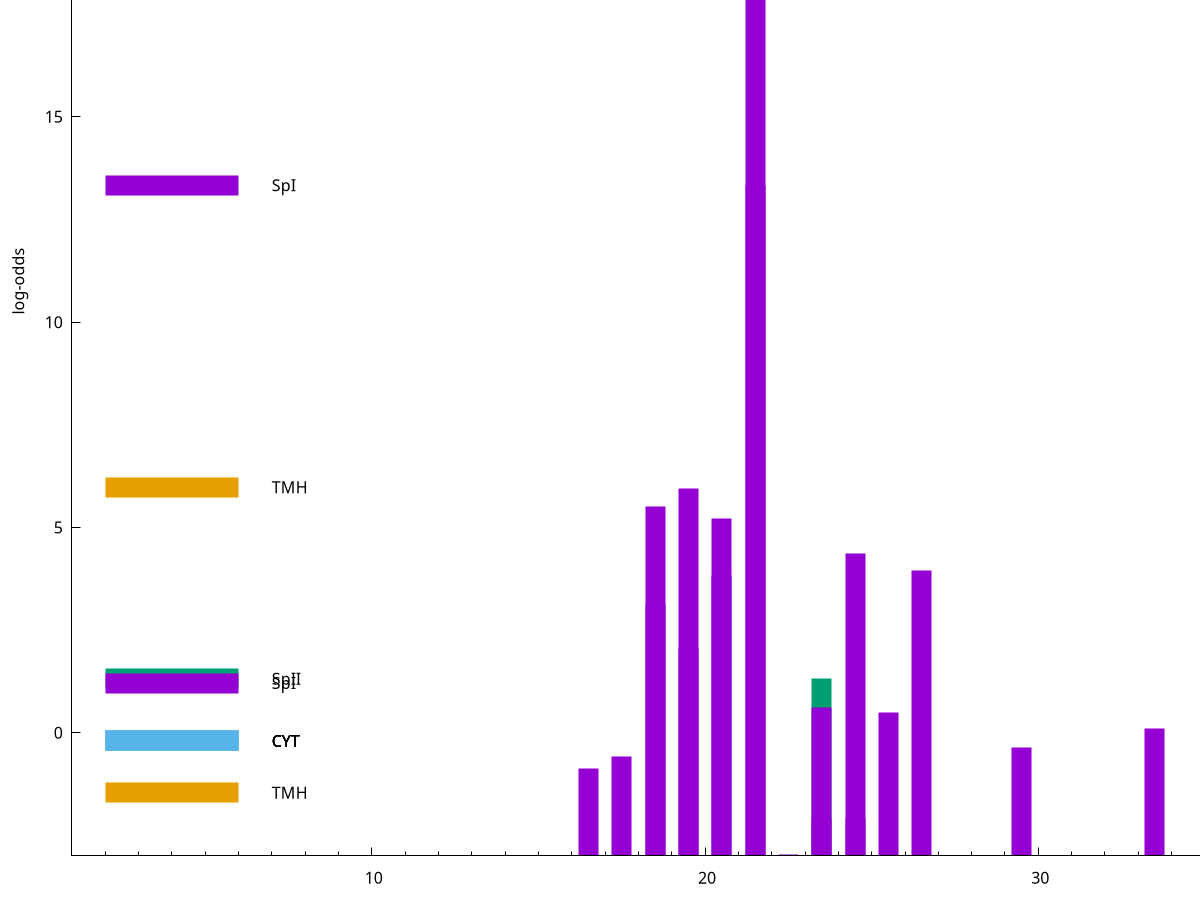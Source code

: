 set title "LipoP predictions for SRR5666568.gff"
set size 2., 1.4
set xrange [1:70] 
set mxtics 10
set yrange [-3:25]
set y2range [0:28]
set ylabel "log-odds"
set term postscript eps color solid "Helvetica" 30
set output "SRR5666568.gff250.eps"
set arrow from 2,19.262 to 6,19.262 nohead lt 1 lw 20
set label "SpI" at 7,19.262
set arrow from 2,13.3365 to 6,13.3365 nohead lt 1 lw 20
set label "SpI" at 7,13.3365
set arrow from 2,5.98001 to 6,5.98001 nohead lt 4 lw 20
set label "TMH" at 7,5.98001
set arrow from 2,1.31464 to 6,1.31464 nohead lt 2 lw 20
set label "SpII" at 7,1.31464
set arrow from 2,1.21101 to 6,1.21101 nohead lt 1 lw 20
set label "SpI" at 7,1.21101
set arrow from 2,-0.200913 to 6,-0.200913 nohead lt 3 lw 20
set label "CYT" at 7,-0.200913
set arrow from 2,-0.200913 to 6,-0.200913 nohead lt 3 lw 20
set label "CYT" at 7,-0.200913
set arrow from 2,-0.200913 to 6,-0.200913 nohead lt 3 lw 20
set label "CYT" at 7,-0.200913
set arrow from 2,-0.200913 to 6,-0.200913 nohead lt 3 lw 20
set label "CYT" at 7,-0.200913
set arrow from 2,-1.45893 to 6,-1.45893 nohead lt 4 lw 20
set label "TMH" at 7,-1.45893
set arrow from 2,19.262 to 6,19.262 nohead lt 1 lw 20
set label "SpI" at 7,19.262
# NOTE: The scores below are the log-odds scores with the threshold
# NOTE: subtracted (a hack to make gnuplot make the histogram all
# NOTE: look nice).
plot "-" axes x1y2 title "" with impulses lt 2 lw 20, "-" axes x1y2 title "" with impulses lt 1 lw 20
23.500000 4.314640
e
21.500000 22.261700
21.500000 16.320900
19.500000 8.957820
18.500000 8.506200
20.500000 8.227670
24.500000 7.365160
26.500000 6.954760
20.500000 6.833440
18.500000 6.135570
19.500000 5.049290
23.500000 3.604161
25.500000 3.487375
35.500000 3.192342
33.500000 3.103927
29.500000 2.647226
17.500000 2.424825
16.500000 2.126494
24.500000 0.914940
23.500000 0.914070
22.500000 0.034740
e
exit
